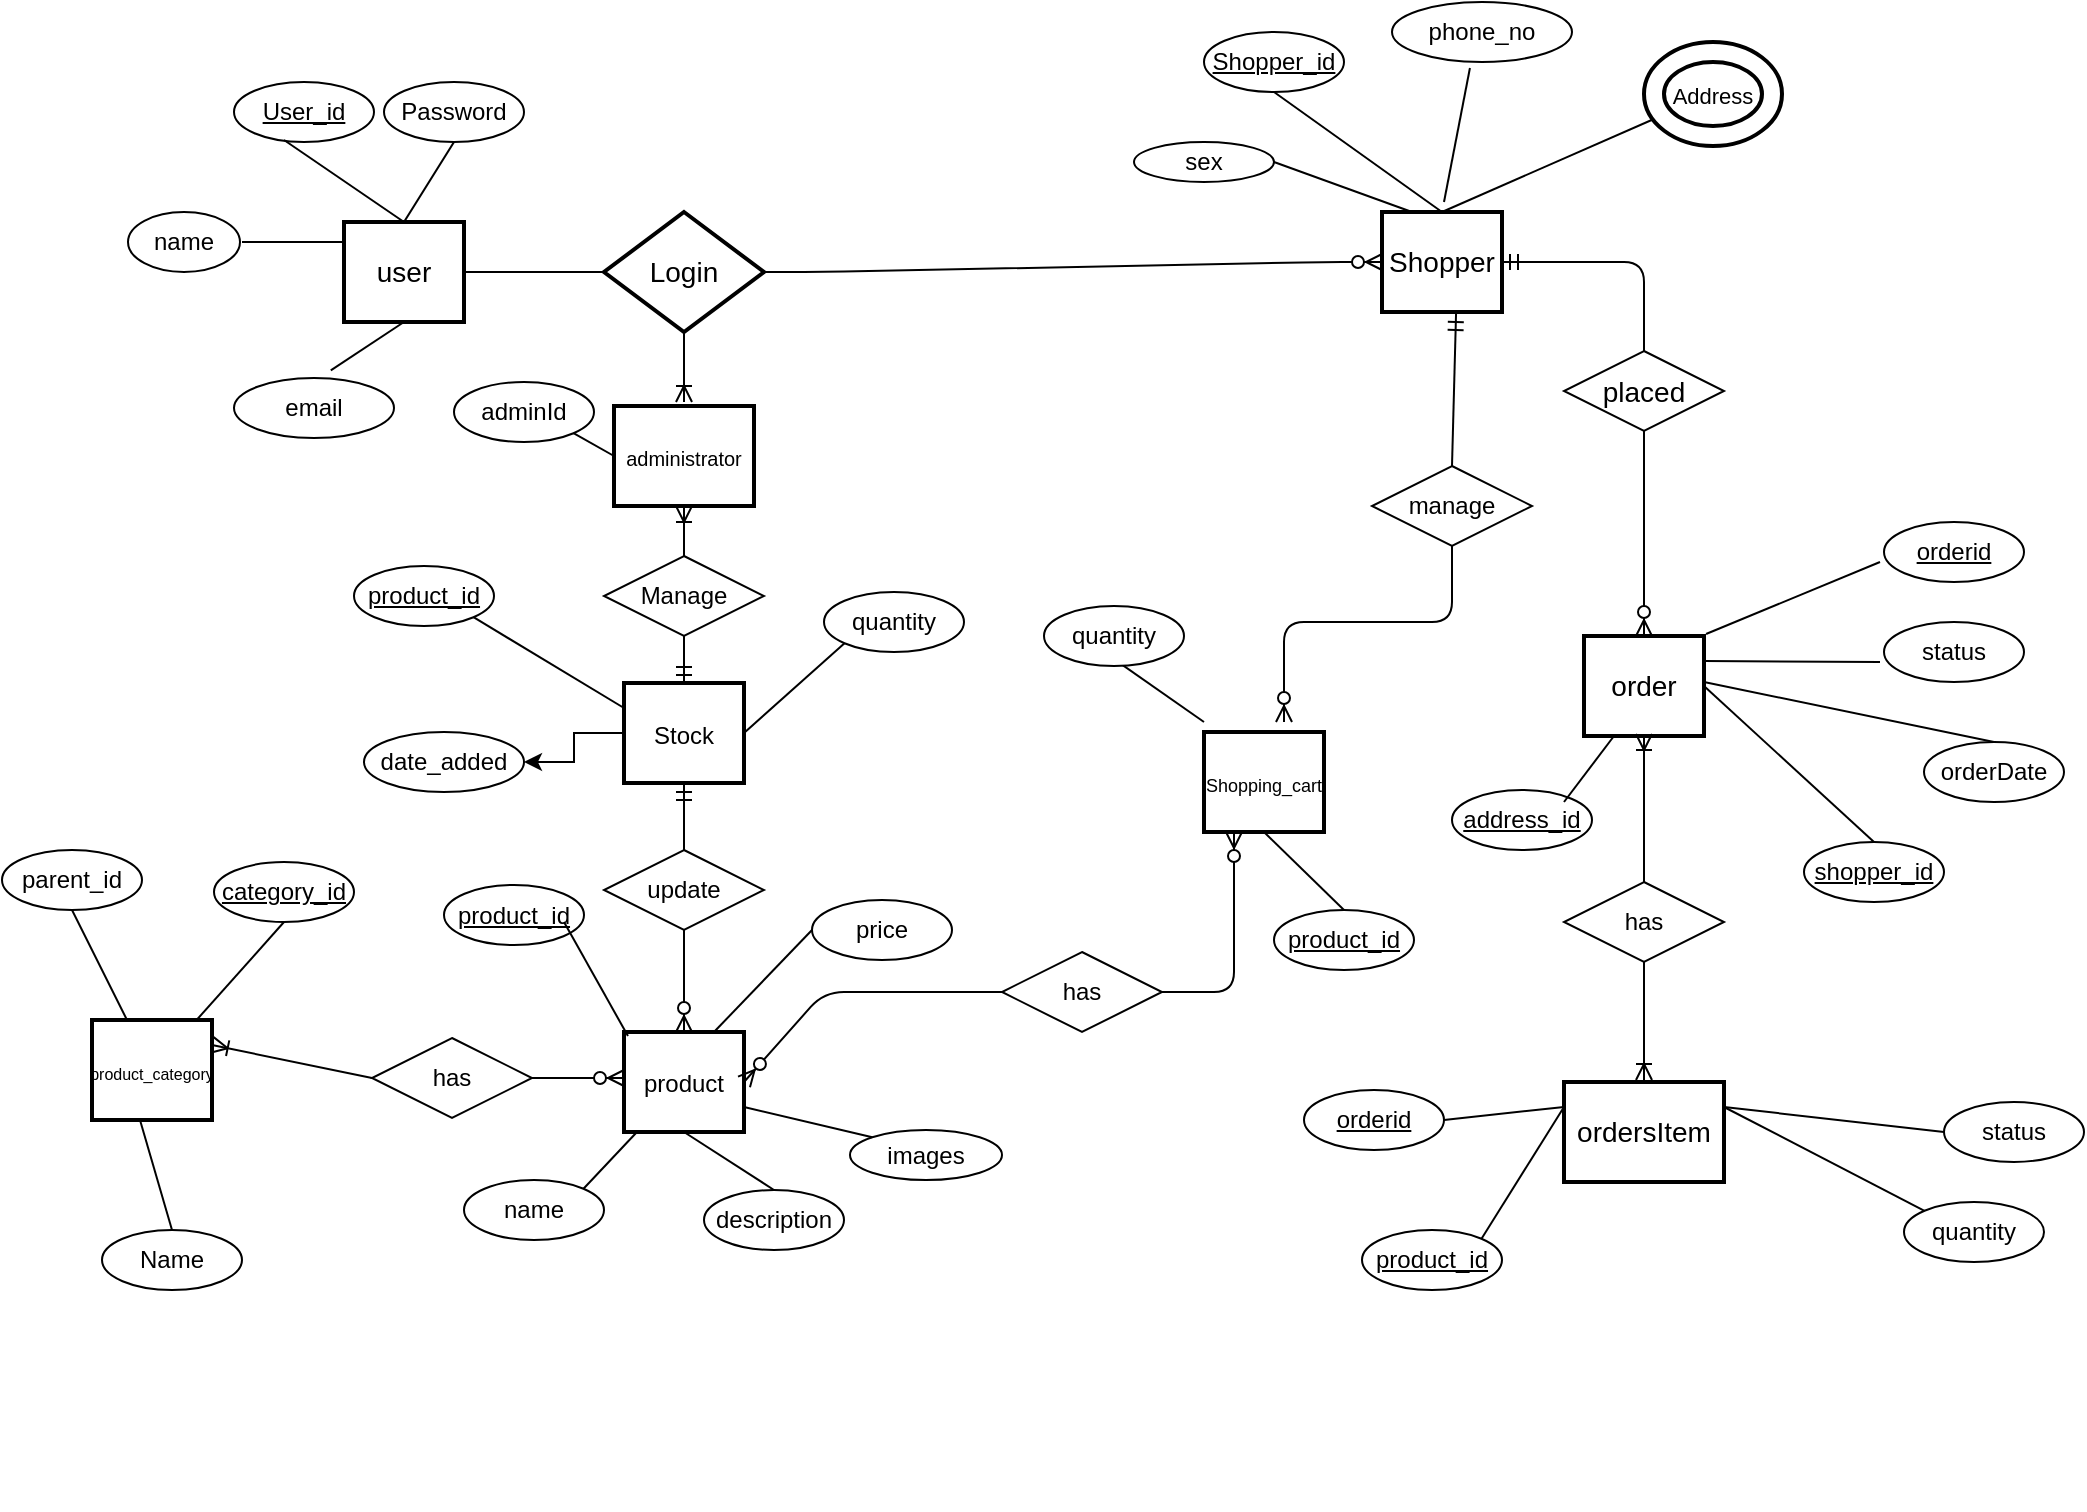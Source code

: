 <mxfile pages="1" version="11.1.5" type="device"><diagram id="gS7jpQpvTUa63fedZIkj" name="Page-1"><mxGraphModel dx="1952" dy="584" grid="1" gridSize="10" guides="1" tooltips="1" connect="1" arrows="1" fold="1" page="1" pageScale="1" pageWidth="850" pageHeight="1100" math="0" shadow="0"><root><mxCell id="0"/><mxCell id="1" parent="0"/><mxCell id="2SPnDHDMHKQsemep0HU1-3" value="Login" style="shape=rhombus;strokeWidth=2;fontSize=17;perimeter=rhombusPerimeter;whiteSpace=wrap;html=1;align=center;fontSize=14;" parent="1" vertex="1"><mxGeometry x="210" y="115" width="80" height="60" as="geometry"/></mxCell><mxCell id="2SPnDHDMHKQsemep0HU1-4" value="user" style="strokeWidth=2;whiteSpace=wrap;html=1;align=center;fontSize=14;" parent="1" vertex="1"><mxGeometry x="80" y="120" width="60" height="50" as="geometry"/></mxCell><mxCell id="2SPnDHDMHKQsemep0HU1-8" value="&lt;u&gt;User_id&lt;/u&gt;" style="ellipse;whiteSpace=wrap;html=1;" parent="1" vertex="1"><mxGeometry x="25" y="50" width="70" height="30" as="geometry"/></mxCell><mxCell id="2SPnDHDMHKQsemep0HU1-9" value="Password" style="ellipse;whiteSpace=wrap;html=1;" parent="1" vertex="1"><mxGeometry x="100" y="50" width="70" height="30" as="geometry"/></mxCell><mxCell id="2SPnDHDMHKQsemep0HU1-15" value="Shopper" style="strokeWidth=2;whiteSpace=wrap;html=1;align=center;fontSize=14;" parent="1" vertex="1"><mxGeometry x="599" y="115" width="60" height="50" as="geometry"/></mxCell><mxCell id="2SPnDHDMHKQsemep0HU1-16" value="" style="edgeStyle=entityRelationEdgeStyle;fontSize=12;html=1;endArrow=ERzeroToMany;endFill=1;exitX=1;exitY=0.5;exitDx=0;exitDy=0;entryX=0;entryY=0.5;entryDx=0;entryDy=0;" parent="1" source="2SPnDHDMHKQsemep0HU1-3" target="2SPnDHDMHKQsemep0HU1-15" edge="1"><mxGeometry width="100" height="100" relative="1" as="geometry"><mxPoint x="310" y="190" as="sourcePoint"/><mxPoint x="410" y="90" as="targetPoint"/></mxGeometry></mxCell><mxCell id="2SPnDHDMHKQsemep0HU1-18" value="&lt;font style=&quot;font-size: 10px&quot;&gt;administrator&lt;/font&gt;" style="strokeWidth=2;whiteSpace=wrap;html=1;align=center;fontSize=14;" parent="1" vertex="1"><mxGeometry x="215" y="212" width="70" height="50" as="geometry"/></mxCell><mxCell id="2SPnDHDMHKQsemep0HU1-25" value="adminId" style="ellipse;whiteSpace=wrap;html=1;" parent="1" vertex="1"><mxGeometry x="135" y="200" width="70" height="30" as="geometry"/></mxCell><mxCell id="2SPnDHDMHKQsemep0HU1-30" value="&lt;u&gt;Shopper_id&lt;/u&gt;" style="ellipse;whiteSpace=wrap;html=1;" parent="1" vertex="1"><mxGeometry x="510" y="25" width="70" height="30" as="geometry"/></mxCell><mxCell id="2SPnDHDMHKQsemep0HU1-36" value="manage" style="rhombus;whiteSpace=wrap;html=1;" parent="1" vertex="1"><mxGeometry x="594" y="242" width="80" height="40" as="geometry"/></mxCell><mxCell id="2SPnDHDMHKQsemep0HU1-40" value="" style="fontSize=12;html=1;endArrow=ERmandOne;exitX=0.5;exitY=0;exitDx=0;exitDy=0;entryX=0.617;entryY=1.02;entryDx=0;entryDy=0;entryPerimeter=0;" parent="1" source="2SPnDHDMHKQsemep0HU1-36" target="2SPnDHDMHKQsemep0HU1-15" edge="1"><mxGeometry width="100" height="100" relative="1" as="geometry"><mxPoint x="465" y="215" as="sourcePoint"/><mxPoint x="525" y="165" as="targetPoint"/></mxGeometry></mxCell><mxCell id="2SPnDHDMHKQsemep0HU1-42" value="&lt;font style=&quot;font-size: 9px&quot;&gt;Shopping_cart&lt;/font&gt;" style="strokeWidth=2;whiteSpace=wrap;html=1;align=center;fontSize=14;rotation=0;direction=west;" parent="1" vertex="1"><mxGeometry x="510" y="375" width="60" height="50" as="geometry"/></mxCell><mxCell id="2SPnDHDMHKQsemep0HU1-44" value="" style="fontSize=12;html=1;endArrow=ERzeroToMany;endFill=1;" parent="1" edge="1"><mxGeometry width="100" height="100" relative="1" as="geometry"><mxPoint x="634" y="282" as="sourcePoint"/><mxPoint x="550" y="370" as="targetPoint"/><Array as="points"><mxPoint x="634" y="320"/><mxPoint x="550" y="320"/></Array></mxGeometry></mxCell><mxCell id="2SPnDHDMHKQsemep0HU1-46" value="has" style="rhombus;whiteSpace=wrap;html=1;rotation=0;" parent="1" vertex="1"><mxGeometry x="409" y="485" width="80" height="40" as="geometry"/></mxCell><mxCell id="jy-XMuX0fqS3lSKlXEtn-2" style="edgeStyle=orthogonalEdgeStyle;rounded=0;orthogonalLoop=1;jettySize=auto;html=1;exitX=0;exitY=0.5;exitDx=0;exitDy=0;" parent="1" source="2SPnDHDMHKQsemep0HU1-47" edge="1"><mxGeometry relative="1" as="geometry"><mxPoint x="250" y="554" as="targetPoint"/></mxGeometry></mxCell><mxCell id="2SPnDHDMHKQsemep0HU1-47" value="&lt;font style=&quot;font-size: 12px&quot;&gt;product&lt;/font&gt;" style="strokeWidth=2;whiteSpace=wrap;html=1;align=center;fontSize=14;" parent="1" vertex="1"><mxGeometry x="220" y="525" width="60" height="50" as="geometry"/></mxCell><mxCell id="2SPnDHDMHKQsemep0HU1-48" value="has" style="rhombus;whiteSpace=wrap;html=1;" parent="1" vertex="1"><mxGeometry x="94" y="528" width="80" height="40" as="geometry"/></mxCell><mxCell id="2SPnDHDMHKQsemep0HU1-49" value="&lt;span style=&quot;font-size: 8px&quot;&gt;product_category&lt;/span&gt;" style="strokeWidth=2;whiteSpace=wrap;html=1;align=center;fontSize=14;" parent="1" vertex="1"><mxGeometry x="-46" y="519" width="60" height="50" as="geometry"/></mxCell><mxCell id="2SPnDHDMHKQsemep0HU1-51" value="&lt;u&gt;product_id&lt;br&gt;&lt;/u&gt;" style="ellipse;whiteSpace=wrap;html=1;" parent="1" vertex="1"><mxGeometry x="545" y="464" width="70" height="30" as="geometry"/></mxCell><mxCell id="2SPnDHDMHKQsemep0HU1-58" value="" style="fontSize=12;html=1;endArrow=ERzeroToMany;endFill=1;exitX=1;exitY=0.5;exitDx=0;exitDy=0;" parent="1" source="2SPnDHDMHKQsemep0HU1-48" edge="1"><mxGeometry width="100" height="100" relative="1" as="geometry"><mxPoint x="149" y="689" as="sourcePoint"/><mxPoint x="220" y="548" as="targetPoint"/></mxGeometry></mxCell><mxCell id="2SPnDHDMHKQsemep0HU1-60" value="name" style="ellipse;whiteSpace=wrap;html=1;" parent="1" vertex="1"><mxGeometry x="140" y="599" width="70" height="30" as="geometry"/></mxCell><mxCell id="2SPnDHDMHKQsemep0HU1-61" value="&lt;u&gt;product_id&lt;/u&gt;" style="ellipse;whiteSpace=wrap;html=1;" parent="1" vertex="1"><mxGeometry x="130" y="451.5" width="70" height="30" as="geometry"/></mxCell><mxCell id="2SPnDHDMHKQsemep0HU1-62" value="price" style="ellipse;whiteSpace=wrap;html=1;" parent="1" vertex="1"><mxGeometry x="314" y="459" width="70" height="30" as="geometry"/></mxCell><mxCell id="2SPnDHDMHKQsemep0HU1-63" value="description" style="ellipse;whiteSpace=wrap;html=1;" parent="1" vertex="1"><mxGeometry x="260" y="604" width="70" height="30" as="geometry"/></mxCell><mxCell id="2SPnDHDMHKQsemep0HU1-68" value="parent_id" style="ellipse;whiteSpace=wrap;html=1;" parent="1" vertex="1"><mxGeometry x="-91" y="434" width="70" height="30" as="geometry"/></mxCell><mxCell id="2SPnDHDMHKQsemep0HU1-69" value="Name" style="ellipse;whiteSpace=wrap;html=1;" parent="1" vertex="1"><mxGeometry x="-41" y="624" width="70" height="30" as="geometry"/></mxCell><mxCell id="2SPnDHDMHKQsemep0HU1-70" value="&lt;u&gt;category_id&lt;/u&gt;" style="ellipse;whiteSpace=wrap;html=1;" parent="1" vertex="1"><mxGeometry x="15" y="440" width="70" height="30" as="geometry"/></mxCell><mxCell id="2SPnDHDMHKQsemep0HU1-74" value="&lt;span style=&quot;font-size: 14px&quot;&gt;placed&lt;br&gt;&lt;/span&gt;" style="rhombus;whiteSpace=wrap;html=1;" parent="1" vertex="1"><mxGeometry x="690" y="184.5" width="80" height="40" as="geometry"/></mxCell><mxCell id="2SPnDHDMHKQsemep0HU1-75" value="&lt;font style=&quot;font-size: 14px&quot;&gt;order&lt;/font&gt;" style="strokeWidth=2;whiteSpace=wrap;html=1;align=center;fontSize=14;" parent="1" vertex="1"><mxGeometry x="700" y="327" width="60" height="50" as="geometry"/></mxCell><mxCell id="2SPnDHDMHKQsemep0HU1-83" value="Manage" style="rhombus;whiteSpace=wrap;html=1;" parent="1" vertex="1"><mxGeometry x="210" y="287" width="80" height="40" as="geometry"/></mxCell><mxCell id="jy-XMuX0fqS3lSKlXEtn-1" value="" style="edgeStyle=orthogonalEdgeStyle;rounded=0;orthogonalLoop=1;jettySize=auto;html=1;" parent="1" source="2SPnDHDMHKQsemep0HU1-89" target="Jbk15IeptdHcvgMN5PuT-23" edge="1"><mxGeometry relative="1" as="geometry"/></mxCell><mxCell id="2SPnDHDMHKQsemep0HU1-89" value="&lt;span style=&quot;font-size: 12px&quot;&gt;Stock&lt;/span&gt;" style="strokeWidth=2;whiteSpace=wrap;html=1;align=center;fontSize=14;" parent="1" vertex="1"><mxGeometry x="220" y="350.5" width="60" height="50" as="geometry"/></mxCell><mxCell id="2SPnDHDMHKQsemep0HU1-90" value="&lt;u&gt;product_id&lt;/u&gt;" style="ellipse;whiteSpace=wrap;html=1;" parent="1" vertex="1"><mxGeometry x="85" y="292" width="70" height="30" as="geometry"/></mxCell><mxCell id="2SPnDHDMHKQsemep0HU1-91" value="quantity" style="ellipse;whiteSpace=wrap;html=1;" parent="1" vertex="1"><mxGeometry x="320" y="305" width="70" height="30" as="geometry"/></mxCell><mxCell id="2SPnDHDMHKQsemep0HU1-100" value="" style="fontSize=12;html=1;endArrow=ERmandOne;exitX=0.5;exitY=0;exitDx=0;exitDy=0;" parent="1" source="2SPnDHDMHKQsemep0HU1-158" edge="1"><mxGeometry width="100" height="100" relative="1" as="geometry"><mxPoint x="290" y="430" as="sourcePoint"/><mxPoint x="250" y="401" as="targetPoint"/></mxGeometry></mxCell><mxCell id="2SPnDHDMHKQsemep0HU1-101" style="edgeStyle=none;rounded=0;orthogonalLoop=1;jettySize=auto;html=1;entryX=0.5;entryY=0;entryDx=0;entryDy=0;" parent="1" source="2SPnDHDMHKQsemep0HU1-47" target="2SPnDHDMHKQsemep0HU1-47" edge="1"><mxGeometry relative="1" as="geometry"/></mxCell><mxCell id="2SPnDHDMHKQsemep0HU1-102" style="edgeStyle=none;rounded=0;orthogonalLoop=1;jettySize=auto;html=1;entryX=0.5;entryY=0;entryDx=0;entryDy=0;" parent="1" source="2SPnDHDMHKQsemep0HU1-47" target="2SPnDHDMHKQsemep0HU1-47" edge="1"><mxGeometry relative="1" as="geometry"/></mxCell><mxCell id="2SPnDHDMHKQsemep0HU1-104" value="" style="fontSize=12;html=1;endArrow=ERmandOne;entryX=0.5;entryY=0;entryDx=0;entryDy=0;exitX=0.5;exitY=1;exitDx=0;exitDy=0;" parent="1" source="2SPnDHDMHKQsemep0HU1-83" target="2SPnDHDMHKQsemep0HU1-89" edge="1"><mxGeometry width="100" height="100" relative="1" as="geometry"><mxPoint x="320" y="310" as="sourcePoint"/><mxPoint x="388.96" y="241" as="targetPoint"/></mxGeometry></mxCell><mxCell id="2SPnDHDMHKQsemep0HU1-129" value="" style="endArrow=none;html=1;exitX=0.5;exitY=0;exitDx=0;exitDy=0;entryX=0.357;entryY=0.967;entryDx=0;entryDy=0;entryPerimeter=0;" parent="1" source="2SPnDHDMHKQsemep0HU1-4" target="2SPnDHDMHKQsemep0HU1-8" edge="1"><mxGeometry width="50" height="50" relative="1" as="geometry"><mxPoint x="40" y="130" as="sourcePoint"/><mxPoint x="90" y="80" as="targetPoint"/></mxGeometry></mxCell><mxCell id="2SPnDHDMHKQsemep0HU1-130" value="" style="endArrow=none;html=1;exitX=0.5;exitY=0;exitDx=0;exitDy=0;" parent="1" source="2SPnDHDMHKQsemep0HU1-4" edge="1"><mxGeometry width="50" height="50" relative="1" as="geometry"><mxPoint x="90" y="110" as="sourcePoint"/><mxPoint x="135" y="80" as="targetPoint"/></mxGeometry></mxCell><mxCell id="2SPnDHDMHKQsemep0HU1-132" value="" style="endArrow=none;html=1;exitX=0;exitY=0.5;exitDx=0;exitDy=0;entryX=1;entryY=1;entryDx=0;entryDy=0;" parent="1" source="2SPnDHDMHKQsemep0HU1-18" target="2SPnDHDMHKQsemep0HU1-25" edge="1"><mxGeometry width="50" height="50" relative="1" as="geometry"><mxPoint x="190" y="230" as="sourcePoint"/><mxPoint x="149.99" y="194.01" as="targetPoint"/></mxGeometry></mxCell><mxCell id="2SPnDHDMHKQsemep0HU1-133" value="" style="endArrow=none;html=1;exitX=0;exitY=0.25;exitDx=0;exitDy=0;entryX=1;entryY=1;entryDx=0;entryDy=0;" parent="1" source="2SPnDHDMHKQsemep0HU1-89" target="2SPnDHDMHKQsemep0HU1-90" edge="1"><mxGeometry width="50" height="50" relative="1" as="geometry"><mxPoint x="160" y="360" as="sourcePoint"/><mxPoint x="160" y="351" as="targetPoint"/></mxGeometry></mxCell><mxCell id="2SPnDHDMHKQsemep0HU1-134" value="" style="endArrow=none;html=1;exitX=0;exitY=1;exitDx=0;exitDy=0;entryX=1;entryY=0.5;entryDx=0;entryDy=0;" parent="1" source="2SPnDHDMHKQsemep0HU1-91" target="2SPnDHDMHKQsemep0HU1-89" edge="1"><mxGeometry width="50" height="50" relative="1" as="geometry"><mxPoint x="320" y="380" as="sourcePoint"/><mxPoint x="279.99" y="344.01" as="targetPoint"/></mxGeometry></mxCell><mxCell id="2SPnDHDMHKQsemep0HU1-135" value="" style="endArrow=none;html=1;exitX=0;exitY=0.5;exitDx=0;exitDy=0;entryX=1;entryY=0.5;entryDx=0;entryDy=0;" parent="1" source="2SPnDHDMHKQsemep0HU1-3" target="2SPnDHDMHKQsemep0HU1-4" edge="1"><mxGeometry width="50" height="50" relative="1" as="geometry"><mxPoint x="160" y="140" as="sourcePoint"/><mxPoint x="119.99" y="104.01" as="targetPoint"/><Array as="points"/></mxGeometry></mxCell><mxCell id="2SPnDHDMHKQsemep0HU1-136" value="" style="endArrow=none;html=1;exitX=0.5;exitY=0;exitDx=0;exitDy=0;entryX=0.5;entryY=0;entryDx=0;entryDy=0;" parent="1" source="2SPnDHDMHKQsemep0HU1-51" target="2SPnDHDMHKQsemep0HU1-42" edge="1"><mxGeometry width="50" height="50" relative="1" as="geometry"><mxPoint x="630" y="560" as="sourcePoint"/><mxPoint x="550" y="420" as="targetPoint"/></mxGeometry></mxCell><mxCell id="2SPnDHDMHKQsemep0HU1-137" value="" style="endArrow=none;html=1;" parent="1" edge="1"><mxGeometry width="50" height="50" relative="1" as="geometry"><mxPoint x="459.692" y="334.8" as="sourcePoint"/><mxPoint x="510" y="370" as="targetPoint"/></mxGeometry></mxCell><mxCell id="2SPnDHDMHKQsemep0HU1-138" value="" style="endArrow=none;html=1;exitX=0.033;exitY=0.04;exitDx=0;exitDy=0;exitPerimeter=0;" parent="1" source="2SPnDHDMHKQsemep0HU1-47" edge="1"><mxGeometry width="50" height="50" relative="1" as="geometry"><mxPoint x="220" y="490" as="sourcePoint"/><mxPoint x="190" y="470" as="targetPoint"/></mxGeometry></mxCell><mxCell id="2SPnDHDMHKQsemep0HU1-141" value="" style="endArrow=none;html=1;exitX=0.75;exitY=0;exitDx=0;exitDy=0;entryX=0;entryY=0.5;entryDx=0;entryDy=0;" parent="1" source="2SPnDHDMHKQsemep0HU1-47" target="2SPnDHDMHKQsemep0HU1-62" edge="1"><mxGeometry width="50" height="50" relative="1" as="geometry"><mxPoint x="290" y="450" as="sourcePoint"/><mxPoint x="249.99" y="414.01" as="targetPoint"/></mxGeometry></mxCell><mxCell id="2SPnDHDMHKQsemep0HU1-142" value="" style="endArrow=none;html=1;exitX=0.5;exitY=0;exitDx=0;exitDy=0;entryX=0.5;entryY=1;entryDx=0;entryDy=0;" parent="1" source="2SPnDHDMHKQsemep0HU1-63" target="2SPnDHDMHKQsemep0HU1-47" edge="1"><mxGeometry width="50" height="50" relative="1" as="geometry"><mxPoint x="290" y="570" as="sourcePoint"/><mxPoint x="249.99" y="534.01" as="targetPoint"/></mxGeometry></mxCell><mxCell id="2SPnDHDMHKQsemep0HU1-143" value="" style="endArrow=none;html=1;exitX=1;exitY=0;exitDx=0;exitDy=0;" parent="1" source="2SPnDHDMHKQsemep0HU1-60" target="2SPnDHDMHKQsemep0HU1-47" edge="1"><mxGeometry width="50" height="50" relative="1" as="geometry"><mxPoint x="230" y="550" as="sourcePoint"/><mxPoint x="189.99" y="514.01" as="targetPoint"/></mxGeometry></mxCell><mxCell id="2SPnDHDMHKQsemep0HU1-144" value="" style="endArrow=none;html=1;entryX=0.5;entryY=1;entryDx=0;entryDy=0;" parent="1" source="2SPnDHDMHKQsemep0HU1-49" target="2SPnDHDMHKQsemep0HU1-70" edge="1"><mxGeometry width="50" height="50" relative="1" as="geometry"><mxPoint x="110" y="480" as="sourcePoint"/><mxPoint x="69.99" y="444.01" as="targetPoint"/></mxGeometry></mxCell><mxCell id="2SPnDHDMHKQsemep0HU1-145" value="" style="endArrow=none;html=1;entryX=0.5;entryY=1;entryDx=0;entryDy=0;" parent="1" source="2SPnDHDMHKQsemep0HU1-49" target="2SPnDHDMHKQsemep0HU1-68" edge="1"><mxGeometry width="50" height="50" relative="1" as="geometry"><mxPoint x="10" y="490" as="sourcePoint"/><mxPoint x="10" y="480" as="targetPoint"/></mxGeometry></mxCell><mxCell id="2SPnDHDMHKQsemep0HU1-146" value="" style="endArrow=none;html=1;exitX=0.5;exitY=0;exitDx=0;exitDy=0;entryX=0.4;entryY=1;entryDx=0;entryDy=0;entryPerimeter=0;" parent="1" source="2SPnDHDMHKQsemep0HU1-69" target="2SPnDHDMHKQsemep0HU1-49" edge="1"><mxGeometry width="50" height="50" relative="1" as="geometry"><mxPoint y="550" as="sourcePoint"/><mxPoint x="-40.01" y="514.01" as="targetPoint"/></mxGeometry></mxCell><mxCell id="2SPnDHDMHKQsemep0HU1-147" value="" style="endArrow=none;html=1;exitX=0.5;exitY=0;exitDx=0;exitDy=0;entryX=0.5;entryY=1;entryDx=0;entryDy=0;" parent="1" source="2SPnDHDMHKQsemep0HU1-15" target="2SPnDHDMHKQsemep0HU1-30" edge="1"><mxGeometry width="50" height="50" relative="1" as="geometry"><mxPoint x="550" y="80" as="sourcePoint"/><mxPoint x="509.99" y="44.01" as="targetPoint"/></mxGeometry></mxCell><mxCell id="2SPnDHDMHKQsemep0HU1-149" value="" style="endArrow=none;html=1;exitX=0.5;exitY=0;exitDx=0;exitDy=0;entryX=0;entryY=1;entryDx=0;entryDy=0;" parent="1" source="2SPnDHDMHKQsemep0HU1-15" edge="1"><mxGeometry width="50" height="50" relative="1" as="geometry"><mxPoint x="720" y="70" as="sourcePoint"/><mxPoint x="739.251" y="66.607" as="targetPoint"/></mxGeometry></mxCell><mxCell id="2SPnDHDMHKQsemep0HU1-156" value="&lt;font style=&quot;font-size: 11px&quot;&gt;Address&lt;/font&gt;" style="ellipse;shape=doubleEllipse;margin=10;strokeWidth=2;fontSize=14;whiteSpace=wrap;html=1;align=center;" parent="1" vertex="1"><mxGeometry x="730" y="30" width="69" height="52" as="geometry"/></mxCell><mxCell id="2SPnDHDMHKQsemep0HU1-157" style="edgeStyle=none;rounded=0;orthogonalLoop=1;jettySize=auto;html=1;exitX=0;exitY=1;exitDx=0;exitDy=0;" parent="1" source="2SPnDHDMHKQsemep0HU1-156" target="2SPnDHDMHKQsemep0HU1-156" edge="1"><mxGeometry relative="1" as="geometry"/></mxCell><mxCell id="2SPnDHDMHKQsemep0HU1-158" value="update" style="rhombus;whiteSpace=wrap;html=1;" parent="1" vertex="1"><mxGeometry x="210" y="434" width="80" height="40" as="geometry"/></mxCell><mxCell id="2SPnDHDMHKQsemep0HU1-160" value="" style="fontSize=12;html=1;endArrow=ERzeroToMany;endFill=1;exitX=0.5;exitY=1;exitDx=0;exitDy=0;entryX=0.5;entryY=0;entryDx=0;entryDy=0;" parent="1" source="2SPnDHDMHKQsemep0HU1-158" target="2SPnDHDMHKQsemep0HU1-47" edge="1"><mxGeometry width="100" height="100" relative="1" as="geometry"><mxPoint x="294" y="444" as="sourcePoint"/><mxPoint x="304" y="494" as="targetPoint"/></mxGeometry></mxCell><mxCell id="Jbk15IeptdHcvgMN5PuT-1" value="name" style="ellipse;whiteSpace=wrap;html=1;" parent="1" vertex="1"><mxGeometry x="-28" y="115" width="56" height="30" as="geometry"/></mxCell><mxCell id="Jbk15IeptdHcvgMN5PuT-3" value="" style="line;strokeWidth=1;fillColor=none;align=left;verticalAlign=middle;spacingTop=-1;spacingLeft=3;spacingRight=3;rotatable=0;labelPosition=right;points=[];portConstraint=eastwest;fontSize=12;" parent="1" vertex="1"><mxGeometry x="29" y="126" width="51" height="8" as="geometry"/></mxCell><mxCell id="Jbk15IeptdHcvgMN5PuT-4" value="email" style="ellipse;whiteSpace=wrap;html=1;rotation=0;" parent="1" vertex="1"><mxGeometry x="25" y="198" width="80" height="30" as="geometry"/></mxCell><mxCell id="Jbk15IeptdHcvgMN5PuT-8" value="phone_no" style="ellipse;whiteSpace=wrap;html=1;" parent="1" vertex="1"><mxGeometry x="604" y="10" width="90" height="30" as="geometry"/></mxCell><mxCell id="Jbk15IeptdHcvgMN5PuT-9" value="sex" style="ellipse;whiteSpace=wrap;html=1;" parent="1" vertex="1"><mxGeometry x="475" y="80" width="70" height="20" as="geometry"/></mxCell><mxCell id="Jbk15IeptdHcvgMN5PuT-10" value="" style="fontSize=12;html=1;endArrow=ERoneToMany;strokeColor=#000000;exitX=0.5;exitY=1;exitDx=0;exitDy=0;" parent="1" source="2SPnDHDMHKQsemep0HU1-3" edge="1"><mxGeometry width="100" height="100" relative="1" as="geometry"><mxPoint x="330" y="250" as="sourcePoint"/><mxPoint x="250" y="210" as="targetPoint"/></mxGeometry></mxCell><mxCell id="Jbk15IeptdHcvgMN5PuT-11" value="" style="text;fillColor=none;align=left;verticalAlign=middle;spacingTop=-1;spacingLeft=4;spacingRight=4;rotatable=0;labelPosition=right;points=[];portConstraint=eastwest;fontSize=12;" parent="1" vertex="1"><mxGeometry x="-20" y="750" width="20" height="14" as="geometry"/></mxCell><mxCell id="Jbk15IeptdHcvgMN5PuT-15" style="edgeStyle=none;shape=link;rounded=0;orthogonalLoop=1;jettySize=auto;html=1;entryX=0.5;entryY=1;entryDx=0;entryDy=0;strokeColor=#000000;" parent="1" source="2SPnDHDMHKQsemep0HU1-4" target="2SPnDHDMHKQsemep0HU1-4" edge="1"><mxGeometry relative="1" as="geometry"/></mxCell><mxCell id="Jbk15IeptdHcvgMN5PuT-18" value="" style="endArrow=none;html=1;exitX=0.5;exitY=1;exitDx=0;exitDy=0;entryX=0.605;entryY=-0.127;entryDx=0;entryDy=0;entryPerimeter=0;" parent="1" source="2SPnDHDMHKQsemep0HU1-4" target="Jbk15IeptdHcvgMN5PuT-4" edge="1"><mxGeometry width="50" height="50" relative="1" as="geometry"><mxPoint x="70" y="180" as="sourcePoint"/><mxPoint x="-34" y="200" as="targetPoint"/></mxGeometry></mxCell><mxCell id="Jbk15IeptdHcvgMN5PuT-19" value="" style="endArrow=none;html=1;exitX=0.25;exitY=0;exitDx=0;exitDy=0;entryX=1;entryY=0.5;entryDx=0;entryDy=0;" parent="1" source="2SPnDHDMHKQsemep0HU1-15" target="Jbk15IeptdHcvgMN5PuT-9" edge="1"><mxGeometry width="50" height="50" relative="1" as="geometry"><mxPoint x="570" y="120" as="sourcePoint"/><mxPoint x="486" y="60" as="targetPoint"/></mxGeometry></mxCell><mxCell id="Jbk15IeptdHcvgMN5PuT-20" value="" style="endArrow=none;html=1;entryX=0.433;entryY=1.1;entryDx=0;entryDy=0;entryPerimeter=0;" parent="1" target="Jbk15IeptdHcvgMN5PuT-8" edge="1"><mxGeometry width="50" height="50" relative="1" as="geometry"><mxPoint x="630" y="110" as="sourcePoint"/><mxPoint x="546" y="10" as="targetPoint"/></mxGeometry></mxCell><mxCell id="Jbk15IeptdHcvgMN5PuT-23" value="date_added" style="ellipse;whiteSpace=wrap;html=1;rotation=0;" parent="1" vertex="1"><mxGeometry x="90" y="375" width="80" height="30" as="geometry"/></mxCell><mxCell id="Jbk15IeptdHcvgMN5PuT-24" value="" style="fontSize=12;html=1;endArrow=ERoneToMany;strokeColor=#000000;exitX=0.5;exitY=0;exitDx=0;exitDy=0;entryX=0.5;entryY=1;entryDx=0;entryDy=0;" parent="1" source="2SPnDHDMHKQsemep0HU1-83" target="2SPnDHDMHKQsemep0HU1-18" edge="1"><mxGeometry width="100" height="100" relative="1" as="geometry"><mxPoint x="340" y="260" as="sourcePoint"/><mxPoint x="350" y="325" as="targetPoint"/></mxGeometry></mxCell><mxCell id="Jbk15IeptdHcvgMN5PuT-25" value="" style="fontSize=12;html=1;endArrow=ERoneToMany;entryX=1;entryY=0.25;entryDx=0;entryDy=0;exitX=0;exitY=0.5;exitDx=0;exitDy=0;" parent="1" source="2SPnDHDMHKQsemep0HU1-48" target="2SPnDHDMHKQsemep0HU1-49" edge="1"><mxGeometry width="100" height="100" relative="1" as="geometry"><mxPoint x="50" y="540" as="sourcePoint"/><mxPoint x="-66" y="560" as="targetPoint"/></mxGeometry></mxCell><mxCell id="Jbk15IeptdHcvgMN5PuT-26" value="" style="fontSize=12;html=1;endArrow=ERzeroToMany;endFill=1;exitX=0;exitY=0.5;exitDx=0;exitDy=0;entryX=1;entryY=0.5;entryDx=0;entryDy=0;" parent="1" source="2SPnDHDMHKQsemep0HU1-46" target="2SPnDHDMHKQsemep0HU1-47" edge="1"><mxGeometry width="100" height="100" relative="1" as="geometry"><mxPoint x="360" y="530" as="sourcePoint"/><mxPoint x="360" y="580" as="targetPoint"/><Array as="points"><mxPoint x="320" y="505"/></Array></mxGeometry></mxCell><mxCell id="Jbk15IeptdHcvgMN5PuT-27" value="" style="fontSize=12;html=1;endArrow=ERzeroToMany;endFill=1;exitX=1;exitY=0.5;exitDx=0;exitDy=0;entryX=0.75;entryY=0;entryDx=0;entryDy=0;" parent="1" source="2SPnDHDMHKQsemep0HU1-46" target="2SPnDHDMHKQsemep0HU1-42" edge="1"><mxGeometry width="100" height="100" relative="1" as="geometry"><mxPoint x="500" y="450" as="sourcePoint"/><mxPoint x="520" y="420" as="targetPoint"/><Array as="points"><mxPoint x="525" y="505"/></Array></mxGeometry></mxCell><mxCell id="Jbk15IeptdHcvgMN5PuT-28" value="quantity" style="ellipse;whiteSpace=wrap;html=1;" parent="1" vertex="1"><mxGeometry x="430" y="312" width="70" height="30" as="geometry"/></mxCell><mxCell id="Jbk15IeptdHcvgMN5PuT-29" value="status" style="ellipse;whiteSpace=wrap;html=1;" parent="1" vertex="1"><mxGeometry x="850" y="320" width="70" height="30" as="geometry"/></mxCell><mxCell id="Jbk15IeptdHcvgMN5PuT-30" value="orderDate" style="ellipse;whiteSpace=wrap;html=1;rotation=0;" parent="1" vertex="1"><mxGeometry x="870" y="380" width="70" height="30" as="geometry"/></mxCell><mxCell id="Jbk15IeptdHcvgMN5PuT-31" value="&lt;u&gt;shopper_id&lt;br&gt;&lt;/u&gt;" style="ellipse;whiteSpace=wrap;html=1;rotation=0;" parent="1" vertex="1"><mxGeometry x="810" y="430" width="70" height="30" as="geometry"/></mxCell><mxCell id="Jbk15IeptdHcvgMN5PuT-32" value="&lt;u&gt;address_id&lt;br&gt;&lt;/u&gt;" style="ellipse;whiteSpace=wrap;html=1;rotation=0;" parent="1" vertex="1"><mxGeometry x="634" y="404" width="70" height="30" as="geometry"/></mxCell><mxCell id="Jbk15IeptdHcvgMN5PuT-33" value="&lt;u&gt;orderid&lt;br&gt;&lt;/u&gt;" style="ellipse;whiteSpace=wrap;html=1;" parent="1" vertex="1"><mxGeometry x="850" y="270" width="70" height="30" as="geometry"/></mxCell><mxCell id="Jbk15IeptdHcvgMN5PuT-34" value="" style="endArrow=none;html=1;exitX=1.017;exitY=-0.02;exitDx=0;exitDy=0;exitPerimeter=0;" parent="1" source="2SPnDHDMHKQsemep0HU1-75" edge="1"><mxGeometry width="50" height="50" relative="1" as="geometry"><mxPoint x="800" y="310" as="sourcePoint"/><mxPoint x="848" y="290" as="targetPoint"/></mxGeometry></mxCell><mxCell id="Jbk15IeptdHcvgMN5PuT-35" value="" style="endArrow=none;html=1;exitX=1;exitY=0.25;exitDx=0;exitDy=0;" parent="1" source="2SPnDHDMHKQsemep0HU1-75" edge="1"><mxGeometry width="50" height="50" relative="1" as="geometry"><mxPoint x="800" y="380" as="sourcePoint"/><mxPoint x="848" y="340" as="targetPoint"/></mxGeometry></mxCell><mxCell id="Jbk15IeptdHcvgMN5PuT-36" value="" style="endArrow=none;html=1;entryX=0.5;entryY=0;entryDx=0;entryDy=0;" parent="1" target="Jbk15IeptdHcvgMN5PuT-30" edge="1"><mxGeometry width="50" height="50" relative="1" as="geometry"><mxPoint x="760" y="350" as="sourcePoint"/><mxPoint x="818.095" y="499.509" as="targetPoint"/></mxGeometry></mxCell><mxCell id="Jbk15IeptdHcvgMN5PuT-37" value="" style="endArrow=none;html=1;exitX=0.25;exitY=1;exitDx=0;exitDy=0;" parent="1" source="2SPnDHDMHKQsemep0HU1-75" edge="1"><mxGeometry width="50" height="50" relative="1" as="geometry"><mxPoint x="720" y="380" as="sourcePoint"/><mxPoint x="690" y="410" as="targetPoint"/></mxGeometry></mxCell><mxCell id="Jbk15IeptdHcvgMN5PuT-39" value="" style="endArrow=none;html=1;entryX=0.5;entryY=0;entryDx=0;entryDy=0;exitX=1;exitY=0.5;exitDx=0;exitDy=0;" parent="1" source="2SPnDHDMHKQsemep0HU1-75" target="Jbk15IeptdHcvgMN5PuT-31" edge="1"><mxGeometry width="50" height="50" relative="1" as="geometry"><mxPoint x="770" y="340" as="sourcePoint"/><mxPoint x="808.095" y="499.509" as="targetPoint"/></mxGeometry></mxCell><mxCell id="Jbk15IeptdHcvgMN5PuT-40" value="" style="fontSize=12;html=1;endArrow=ERzeroToMany;endFill=1;exitX=0.5;exitY=1;exitDx=0;exitDy=0;entryX=0.5;entryY=0;entryDx=0;entryDy=0;" parent="1" source="2SPnDHDMHKQsemep0HU1-74" target="2SPnDHDMHKQsemep0HU1-75" edge="1"><mxGeometry width="100" height="100" relative="1" as="geometry"><mxPoint x="730" y="260" as="sourcePoint"/><mxPoint x="642.47" y="353.852" as="targetPoint"/></mxGeometry></mxCell><mxCell id="Jbk15IeptdHcvgMN5PuT-42" value="" style="fontSize=12;html=1;endArrow=ERmandOne;exitX=0.5;exitY=0;exitDx=0;exitDy=0;entryX=1;entryY=0.5;entryDx=0;entryDy=0;edgeStyle=orthogonalEdgeStyle;" parent="1" source="2SPnDHDMHKQsemep0HU1-74" target="2SPnDHDMHKQsemep0HU1-15" edge="1"><mxGeometry width="100" height="100" relative="1" as="geometry"><mxPoint x="720" y="140" as="sourcePoint"/><mxPoint x="722.02" y="64" as="targetPoint"/></mxGeometry></mxCell><mxCell id="Jbk15IeptdHcvgMN5PuT-43" value="&lt;font style=&quot;font-size: 14px&quot;&gt;ordersItem&lt;/font&gt;" style="strokeWidth=2;whiteSpace=wrap;html=1;align=center;fontSize=14;" parent="1" vertex="1"><mxGeometry x="690" y="550" width="80" height="50" as="geometry"/></mxCell><mxCell id="Jbk15IeptdHcvgMN5PuT-44" value="has" style="rhombus;whiteSpace=wrap;html=1;rotation=0;" parent="1" vertex="1"><mxGeometry x="690" y="450" width="80" height="40" as="geometry"/></mxCell><mxCell id="Jbk15IeptdHcvgMN5PuT-45" value="" style="fontSize=12;html=1;endArrow=ERoneToMany;strokeColor=#000000;exitX=0.5;exitY=0;exitDx=0;exitDy=0;entryX=0.5;entryY=0.98;entryDx=0;entryDy=0;entryPerimeter=0;" parent="1" source="Jbk15IeptdHcvgMN5PuT-44" target="2SPnDHDMHKQsemep0HU1-75" edge="1"><mxGeometry width="100" height="100" relative="1" as="geometry"><mxPoint x="750" y="400" as="sourcePoint"/><mxPoint x="737" y="376" as="targetPoint"/></mxGeometry></mxCell><mxCell id="Jbk15IeptdHcvgMN5PuT-46" value="" style="fontSize=12;html=1;endArrow=ERoneToMany;strokeColor=#000000;exitX=0.5;exitY=1;exitDx=0;exitDy=0;" parent="1" source="Jbk15IeptdHcvgMN5PuT-44" edge="1"><mxGeometry width="100" height="100" relative="1" as="geometry"><mxPoint x="680" y="520" as="sourcePoint"/><mxPoint x="730" y="549" as="targetPoint"/></mxGeometry></mxCell><mxCell id="Jbk15IeptdHcvgMN5PuT-47" value="&lt;u&gt;orderid&lt;br&gt;&lt;/u&gt;" style="ellipse;whiteSpace=wrap;html=1;rotation=0;" parent="1" vertex="1"><mxGeometry x="560" y="554" width="70" height="30" as="geometry"/></mxCell><mxCell id="Jbk15IeptdHcvgMN5PuT-49" value="quantity" style="ellipse;whiteSpace=wrap;html=1;" parent="1" vertex="1"><mxGeometry x="860" y="610" width="70" height="30" as="geometry"/></mxCell><mxCell id="Jbk15IeptdHcvgMN5PuT-50" value="status" style="ellipse;whiteSpace=wrap;html=1;" parent="1" vertex="1"><mxGeometry x="880" y="560" width="70" height="30" as="geometry"/></mxCell><mxCell id="Jbk15IeptdHcvgMN5PuT-51" value="&lt;u&gt;product_id&lt;br&gt;&lt;/u&gt;" style="ellipse;whiteSpace=wrap;html=1;rotation=0;" parent="1" vertex="1"><mxGeometry x="589" y="624" width="70" height="30" as="geometry"/></mxCell><mxCell id="Jbk15IeptdHcvgMN5PuT-52" value="" style="endArrow=none;html=1;entryX=0;entryY=0.25;entryDx=0;entryDy=0;exitX=1;exitY=0.5;exitDx=0;exitDy=0;" parent="1" source="Jbk15IeptdHcvgMN5PuT-47" target="Jbk15IeptdHcvgMN5PuT-43" edge="1"><mxGeometry width="50" height="50" relative="1" as="geometry"><mxPoint x="660" y="550" as="sourcePoint"/><mxPoint x="727.5" y="642.01" as="targetPoint"/></mxGeometry></mxCell><mxCell id="Jbk15IeptdHcvgMN5PuT-53" value="" style="endArrow=none;html=1;entryX=0;entryY=0.25;entryDx=0;entryDy=0;exitX=1;exitY=0;exitDx=0;exitDy=0;" parent="1" source="Jbk15IeptdHcvgMN5PuT-51" target="Jbk15IeptdHcvgMN5PuT-43" edge="1"><mxGeometry width="50" height="50" relative="1" as="geometry"><mxPoint x="670" y="600" as="sourcePoint"/><mxPoint x="737.5" y="692.01" as="targetPoint"/></mxGeometry></mxCell><mxCell id="Jbk15IeptdHcvgMN5PuT-54" value="" style="endArrow=none;html=1;entryX=0;entryY=0.5;entryDx=0;entryDy=0;exitX=1;exitY=0.25;exitDx=0;exitDy=0;" parent="1" source="Jbk15IeptdHcvgMN5PuT-43" target="Jbk15IeptdHcvgMN5PuT-50" edge="1"><mxGeometry width="50" height="50" relative="1" as="geometry"><mxPoint x="840" y="590" as="sourcePoint"/><mxPoint x="907.5" y="682.01" as="targetPoint"/></mxGeometry></mxCell><mxCell id="Jbk15IeptdHcvgMN5PuT-55" value="" style="endArrow=none;html=1;entryX=0;entryY=0;entryDx=0;entryDy=0;exitX=1;exitY=0.25;exitDx=0;exitDy=0;" parent="1" source="Jbk15IeptdHcvgMN5PuT-43" target="Jbk15IeptdHcvgMN5PuT-49" edge="1"><mxGeometry width="50" height="50" relative="1" as="geometry"><mxPoint x="840" y="600" as="sourcePoint"/><mxPoint x="907.5" y="692.01" as="targetPoint"/></mxGeometry></mxCell><mxCell id="zLe_kwT4xlFt1auEfXuh-2" value="images" style="ellipse;whiteSpace=wrap;html=1;" vertex="1" parent="1"><mxGeometry x="333" y="574" width="76" height="25" as="geometry"/></mxCell><mxCell id="zLe_kwT4xlFt1auEfXuh-3" value="" style="endArrow=none;html=1;entryX=0;entryY=0;entryDx=0;entryDy=0;exitX=1;exitY=0.75;exitDx=0;exitDy=0;" edge="1" parent="1" source="2SPnDHDMHKQsemep0HU1-47" target="zLe_kwT4xlFt1auEfXuh-2"><mxGeometry width="50" height="50" relative="1" as="geometry"><mxPoint x="299" y="584" as="sourcePoint"/><mxPoint x="349" y="534" as="targetPoint"/></mxGeometry></mxCell></root></mxGraphModel></diagram></mxfile>